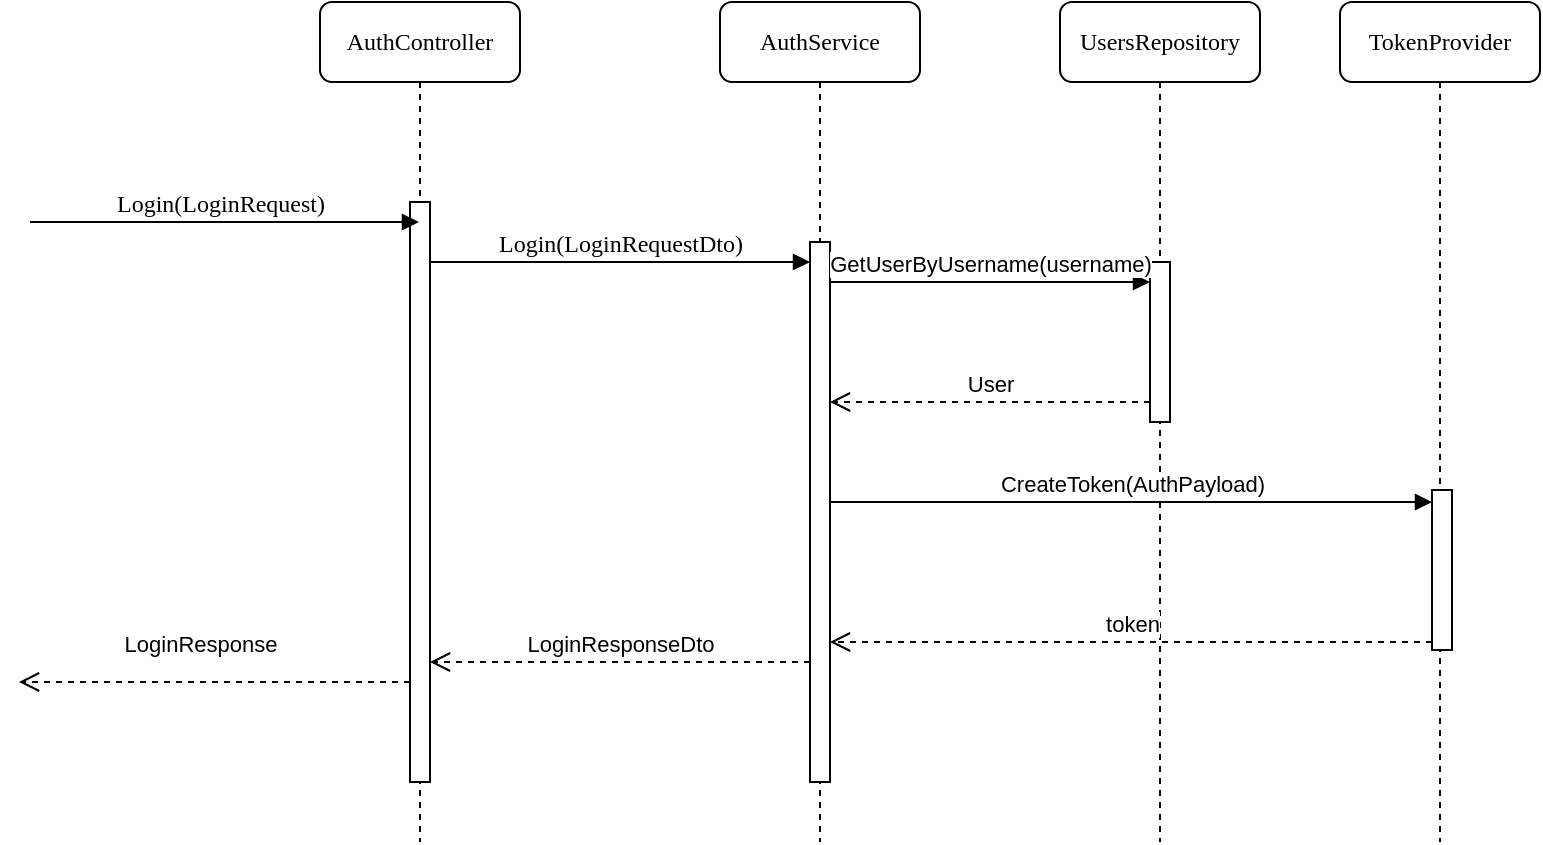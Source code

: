 <mxfile version="20.6.2" type="device"><diagram name="Page-1" id="13e1069c-82ec-6db2-03f1-153e76fe0fe0"><mxGraphModel dx="1018" dy="684" grid="1" gridSize="10" guides="1" tooltips="1" connect="1" arrows="1" fold="1" page="1" pageScale="1" pageWidth="1100" pageHeight="850" background="none" math="0" shadow="0"><root><mxCell id="0"/><mxCell id="1" parent="0"/><mxCell id="7baba1c4bc27f4b0-2" value="AuthController" style="shape=umlLifeline;perimeter=lifelinePerimeter;whiteSpace=wrap;html=1;container=1;collapsible=0;recursiveResize=0;outlineConnect=0;rounded=1;shadow=0;comic=0;labelBackgroundColor=none;strokeWidth=1;fontFamily=Verdana;fontSize=12;align=center;" parent="1" vertex="1"><mxGeometry x="300" y="80" width="100" height="420" as="geometry"/></mxCell><mxCell id="7baba1c4bc27f4b0-10" value="" style="html=1;points=[];perimeter=orthogonalPerimeter;rounded=0;shadow=0;comic=0;labelBackgroundColor=none;strokeWidth=1;fontFamily=Verdana;fontSize=12;align=center;" parent="7baba1c4bc27f4b0-2" vertex="1"><mxGeometry x="45" y="100" width="10" height="290" as="geometry"/></mxCell><mxCell id="7baba1c4bc27f4b0-3" value="AuthService" style="shape=umlLifeline;perimeter=lifelinePerimeter;whiteSpace=wrap;html=1;container=1;collapsible=0;recursiveResize=0;outlineConnect=0;rounded=1;shadow=0;comic=0;labelBackgroundColor=none;strokeWidth=1;fontFamily=Verdana;fontSize=12;align=center;" parent="1" vertex="1"><mxGeometry x="500" y="80" width="100" height="420" as="geometry"/></mxCell><mxCell id="7baba1c4bc27f4b0-13" value="" style="html=1;points=[];perimeter=orthogonalPerimeter;rounded=0;shadow=0;comic=0;labelBackgroundColor=none;strokeWidth=1;fontFamily=Verdana;fontSize=12;align=center;" parent="7baba1c4bc27f4b0-3" vertex="1"><mxGeometry x="45" y="120" width="10" height="270" as="geometry"/></mxCell><mxCell id="7baba1c4bc27f4b0-4" value="UsersRepository" style="shape=umlLifeline;perimeter=lifelinePerimeter;whiteSpace=wrap;html=1;container=1;collapsible=0;recursiveResize=0;outlineConnect=0;rounded=1;shadow=0;comic=0;labelBackgroundColor=none;strokeWidth=1;fontFamily=Verdana;fontSize=12;align=center;" parent="1" vertex="1"><mxGeometry x="670" y="80" width="100" height="420" as="geometry"/></mxCell><mxCell id="VgDvVHSjZgD3e9spxTGx-3" value="" style="html=1;points=[];perimeter=orthogonalPerimeter;" parent="7baba1c4bc27f4b0-4" vertex="1"><mxGeometry x="45" y="130" width="10" height="80" as="geometry"/></mxCell><mxCell id="7baba1c4bc27f4b0-11" value="Login(LoginRequest)" style="html=1;verticalAlign=bottom;endArrow=block;labelBackgroundColor=none;fontFamily=Verdana;fontSize=12;edgeStyle=elbowEdgeStyle;elbow=vertical;" parent="1" target="7baba1c4bc27f4b0-2" edge="1"><mxGeometry x="-0.023" relative="1" as="geometry"><mxPoint x="155" y="190" as="sourcePoint"/><Array as="points"><mxPoint x="240" y="190"/><mxPoint x="180" y="350"/><mxPoint x="300" y="510"/><mxPoint x="300" y="340"/><mxPoint x="300" y="350"/></Array><mxPoint as="offset"/></mxGeometry></mxCell><mxCell id="7baba1c4bc27f4b0-14" value="Login(LoginRequestDto)" style="html=1;verticalAlign=bottom;endArrow=block;labelBackgroundColor=none;fontFamily=Verdana;fontSize=12;edgeStyle=elbowEdgeStyle;elbow=vertical;" parent="1" source="7baba1c4bc27f4b0-10" target="7baba1c4bc27f4b0-13" edge="1"><mxGeometry relative="1" as="geometry"><mxPoint x="370" y="200" as="sourcePoint"/><Array as="points"><mxPoint x="470" y="210"/></Array></mxGeometry></mxCell><mxCell id="VgDvVHSjZgD3e9spxTGx-1" value="TokenProvider" style="shape=umlLifeline;perimeter=lifelinePerimeter;whiteSpace=wrap;html=1;container=1;collapsible=0;recursiveResize=0;outlineConnect=0;rounded=1;shadow=0;comic=0;labelBackgroundColor=none;strokeWidth=1;fontFamily=Verdana;fontSize=12;align=center;" parent="1" vertex="1"><mxGeometry x="810" y="80" width="100" height="420" as="geometry"/></mxCell><mxCell id="VgDvVHSjZgD3e9spxTGx-6" value="" style="html=1;points=[];perimeter=orthogonalPerimeter;" parent="VgDvVHSjZgD3e9spxTGx-1" vertex="1"><mxGeometry x="46" y="244" width="10" height="80" as="geometry"/></mxCell><mxCell id="VgDvVHSjZgD3e9spxTGx-4" value="GetUserByUsername(username)" style="html=1;verticalAlign=bottom;endArrow=block;rounded=0;" parent="1" source="7baba1c4bc27f4b0-13" target="VgDvVHSjZgD3e9spxTGx-3" edge="1"><mxGeometry relative="1" as="geometry"><mxPoint x="560" y="210" as="sourcePoint"/><Array as="points"><mxPoint x="640" y="220"/></Array></mxGeometry></mxCell><mxCell id="VgDvVHSjZgD3e9spxTGx-5" value="User" style="html=1;verticalAlign=bottom;endArrow=open;dashed=1;endSize=8;rounded=0;" parent="1" source="VgDvVHSjZgD3e9spxTGx-3" target="7baba1c4bc27f4b0-13" edge="1"><mxGeometry relative="1" as="geometry"><mxPoint x="560" y="286" as="targetPoint"/><Array as="points"><mxPoint x="650" y="280"/></Array></mxGeometry></mxCell><mxCell id="VgDvVHSjZgD3e9spxTGx-7" value="CreateToken(AuthPayload)" style="html=1;verticalAlign=bottom;endArrow=block;rounded=0;" parent="1" source="7baba1c4bc27f4b0-13" target="VgDvVHSjZgD3e9spxTGx-6" edge="1"><mxGeometry relative="1" as="geometry"><mxPoint x="570" y="306" as="sourcePoint"/><Array as="points"><mxPoint x="780" y="330"/></Array></mxGeometry></mxCell><mxCell id="VgDvVHSjZgD3e9spxTGx-8" value="token" style="html=1;verticalAlign=bottom;endArrow=open;dashed=1;endSize=8;rounded=0;" parent="1" source="VgDvVHSjZgD3e9spxTGx-6" target="7baba1c4bc27f4b0-13" edge="1"><mxGeometry relative="1" as="geometry"><mxPoint x="786" y="382" as="targetPoint"/><Array as="points"><mxPoint x="750" y="400"/></Array></mxGeometry></mxCell><mxCell id="VgDvVHSjZgD3e9spxTGx-10" value="LoginResponseDto" style="html=1;verticalAlign=bottom;endArrow=open;dashed=1;endSize=8;rounded=0;" parent="1" source="7baba1c4bc27f4b0-13" target="7baba1c4bc27f4b0-10" edge="1"><mxGeometry relative="1" as="geometry"><mxPoint x="390" y="350" as="sourcePoint"/><mxPoint x="310" y="350" as="targetPoint"/><Array as="points"><mxPoint x="450" y="410"/></Array></mxGeometry></mxCell><mxCell id="VgDvVHSjZgD3e9spxTGx-11" value="LoginResponse" style="html=1;verticalAlign=bottom;endArrow=open;dashed=1;endSize=8;rounded=0;" parent="1" source="7baba1c4bc27f4b0-10" edge="1"><mxGeometry x="0.077" y="-10" relative="1" as="geometry"><mxPoint x="390" y="350" as="sourcePoint"/><mxPoint x="149.5" y="420" as="targetPoint"/><Array as="points"><mxPoint x="280" y="420"/></Array><mxPoint as="offset"/></mxGeometry></mxCell></root></mxGraphModel></diagram></mxfile>